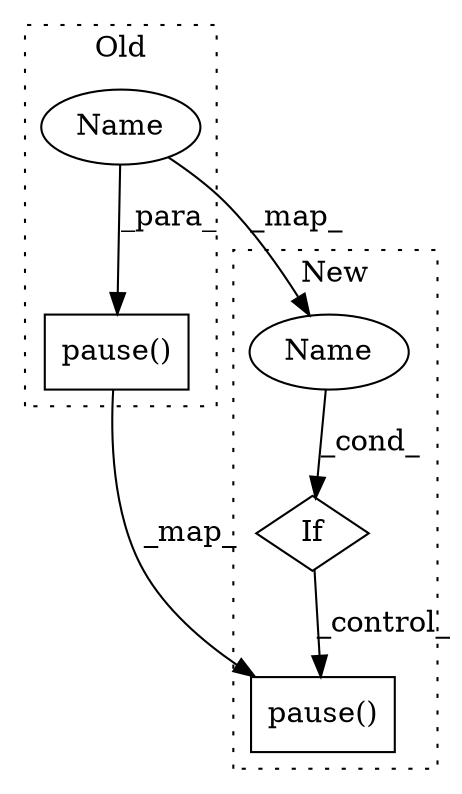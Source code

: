 digraph G {
subgraph cluster0 {
1 [label="pause()" a="75" s="2086,2115" l="19,1" shape="box"];
5 [label="Name" a="87" s="2105" l="10" shape="ellipse"];
label = "Old";
style="dotted";
}
subgraph cluster1 {
2 [label="pause()" a="75" s="2093" l="24" shape="box"];
3 [label="If" a="96" s="2070" l="3" shape="diamond"];
4 [label="Name" a="87" s="2073" l="10" shape="ellipse"];
label = "New";
style="dotted";
}
1 -> 2 [label="_map_"];
3 -> 2 [label="_control_"];
4 -> 3 [label="_cond_"];
5 -> 1 [label="_para_"];
5 -> 4 [label="_map_"];
}